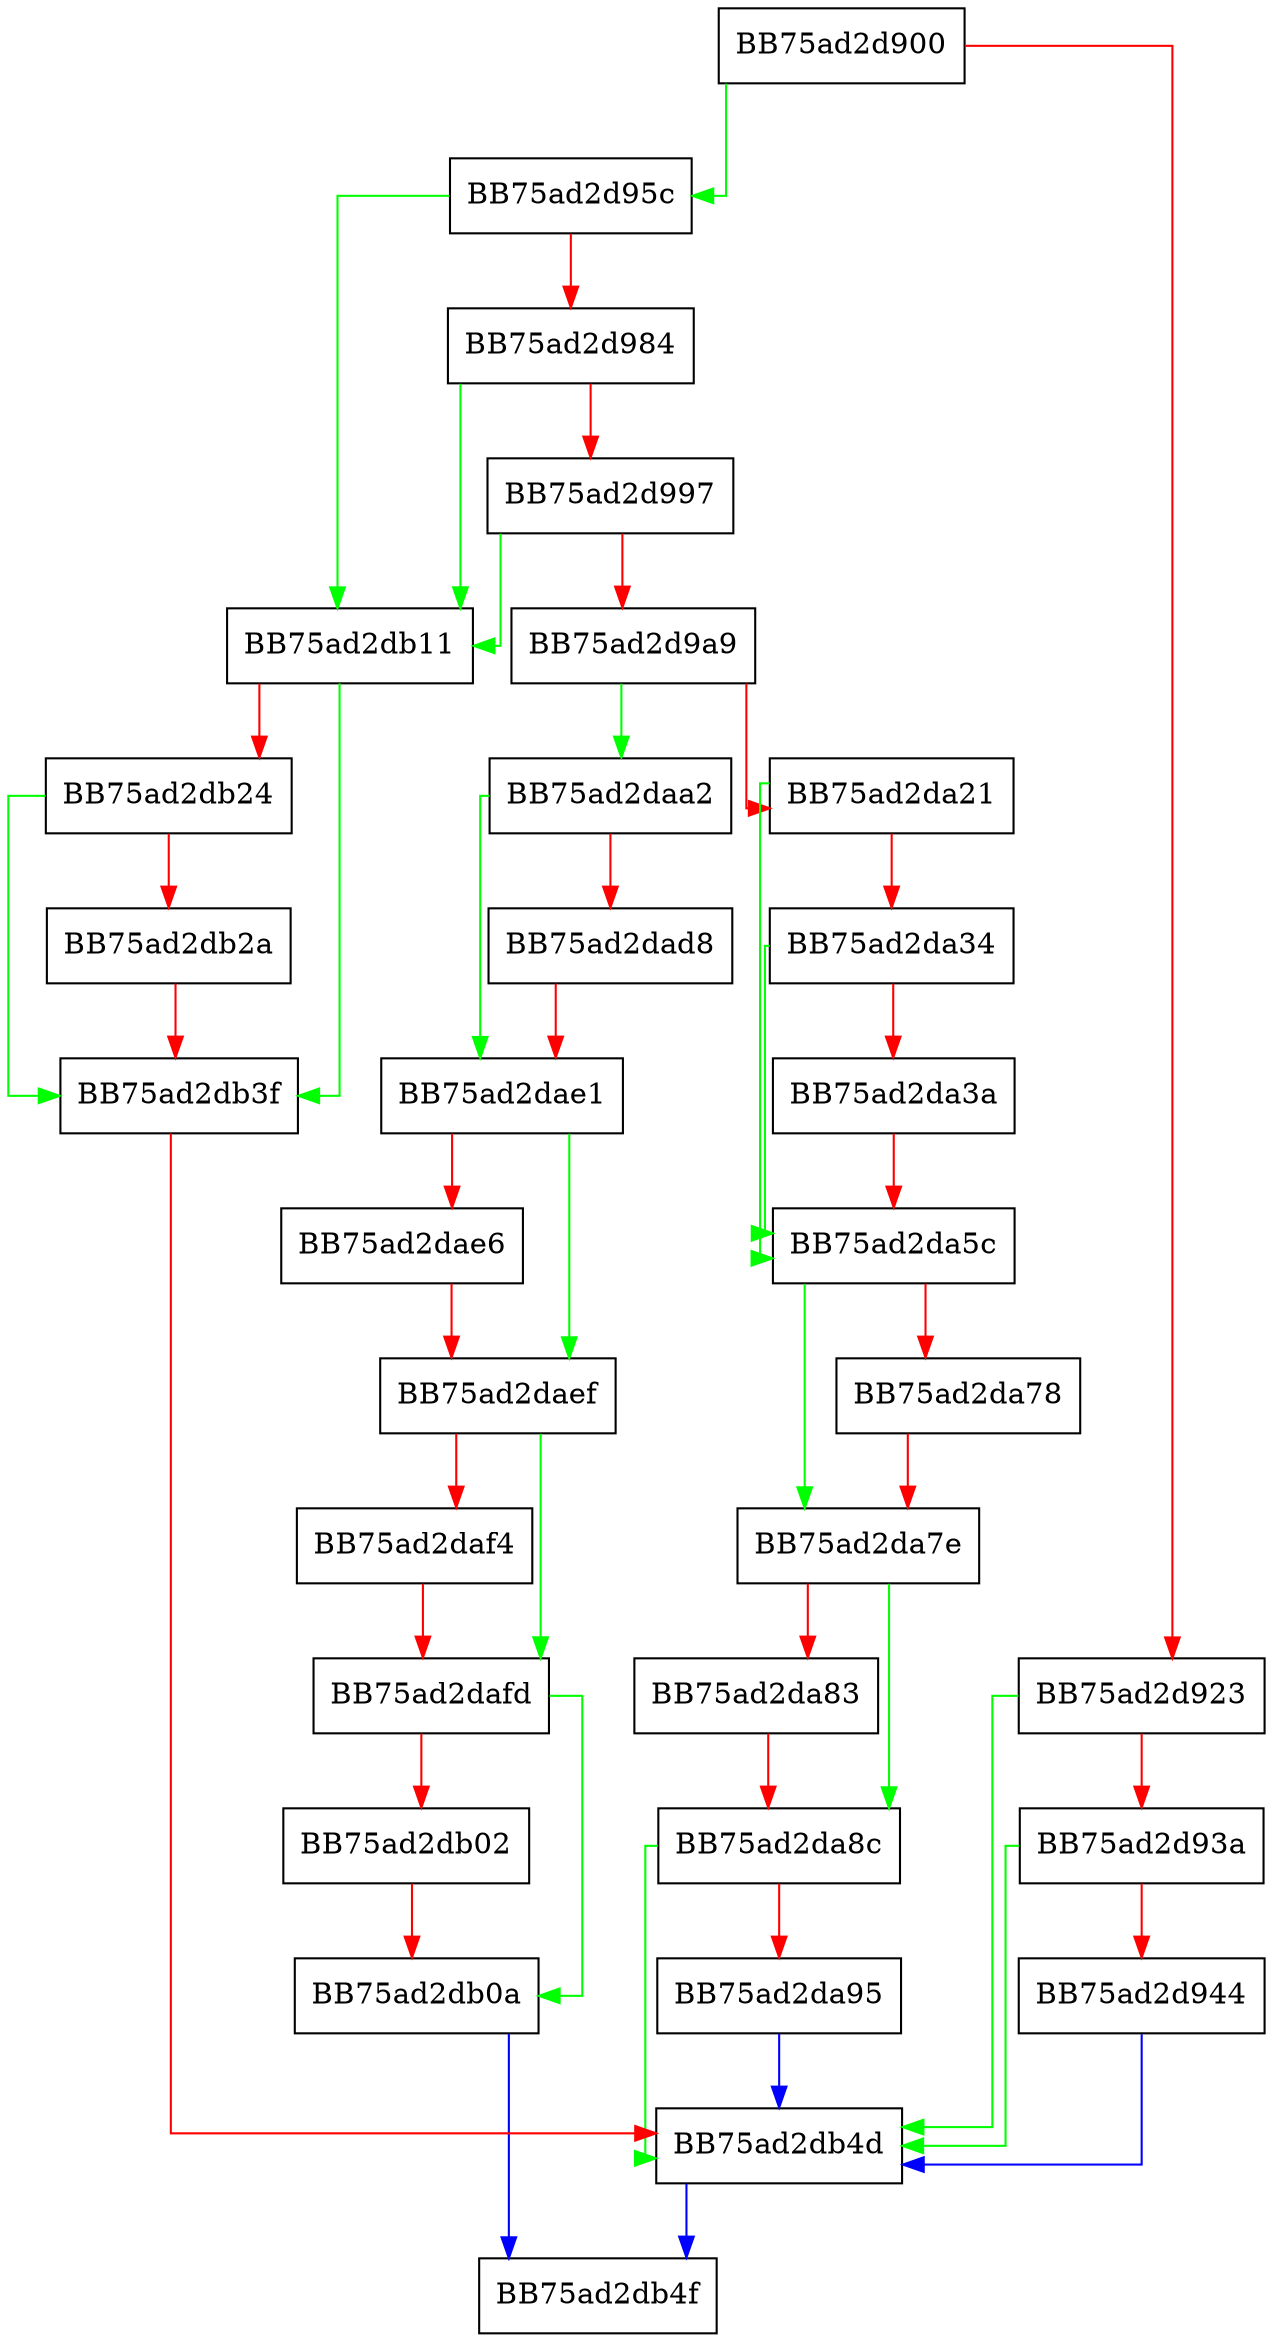 digraph LuaGetFileFromCleanStore {
  node [shape="box"];
  graph [splines=ortho];
  BB75ad2d900 -> BB75ad2d95c [color="green"];
  BB75ad2d900 -> BB75ad2d923 [color="red"];
  BB75ad2d923 -> BB75ad2db4d [color="green"];
  BB75ad2d923 -> BB75ad2d93a [color="red"];
  BB75ad2d93a -> BB75ad2db4d [color="green"];
  BB75ad2d93a -> BB75ad2d944 [color="red"];
  BB75ad2d944 -> BB75ad2db4d [color="blue"];
  BB75ad2d95c -> BB75ad2db11 [color="green"];
  BB75ad2d95c -> BB75ad2d984 [color="red"];
  BB75ad2d984 -> BB75ad2db11 [color="green"];
  BB75ad2d984 -> BB75ad2d997 [color="red"];
  BB75ad2d997 -> BB75ad2db11 [color="green"];
  BB75ad2d997 -> BB75ad2d9a9 [color="red"];
  BB75ad2d9a9 -> BB75ad2daa2 [color="green"];
  BB75ad2d9a9 -> BB75ad2da21 [color="red"];
  BB75ad2da21 -> BB75ad2da5c [color="green"];
  BB75ad2da21 -> BB75ad2da34 [color="red"];
  BB75ad2da34 -> BB75ad2da5c [color="green"];
  BB75ad2da34 -> BB75ad2da3a [color="red"];
  BB75ad2da3a -> BB75ad2da5c [color="red"];
  BB75ad2da5c -> BB75ad2da7e [color="green"];
  BB75ad2da5c -> BB75ad2da78 [color="red"];
  BB75ad2da78 -> BB75ad2da7e [color="red"];
  BB75ad2da7e -> BB75ad2da8c [color="green"];
  BB75ad2da7e -> BB75ad2da83 [color="red"];
  BB75ad2da83 -> BB75ad2da8c [color="red"];
  BB75ad2da8c -> BB75ad2db4d [color="green"];
  BB75ad2da8c -> BB75ad2da95 [color="red"];
  BB75ad2da95 -> BB75ad2db4d [color="blue"];
  BB75ad2daa2 -> BB75ad2dae1 [color="green"];
  BB75ad2daa2 -> BB75ad2dad8 [color="red"];
  BB75ad2dad8 -> BB75ad2dae1 [color="red"];
  BB75ad2dae1 -> BB75ad2daef [color="green"];
  BB75ad2dae1 -> BB75ad2dae6 [color="red"];
  BB75ad2dae6 -> BB75ad2daef [color="red"];
  BB75ad2daef -> BB75ad2dafd [color="green"];
  BB75ad2daef -> BB75ad2daf4 [color="red"];
  BB75ad2daf4 -> BB75ad2dafd [color="red"];
  BB75ad2dafd -> BB75ad2db0a [color="green"];
  BB75ad2dafd -> BB75ad2db02 [color="red"];
  BB75ad2db02 -> BB75ad2db0a [color="red"];
  BB75ad2db0a -> BB75ad2db4f [color="blue"];
  BB75ad2db11 -> BB75ad2db3f [color="green"];
  BB75ad2db11 -> BB75ad2db24 [color="red"];
  BB75ad2db24 -> BB75ad2db3f [color="green"];
  BB75ad2db24 -> BB75ad2db2a [color="red"];
  BB75ad2db2a -> BB75ad2db3f [color="red"];
  BB75ad2db3f -> BB75ad2db4d [color="red"];
  BB75ad2db4d -> BB75ad2db4f [color="blue"];
}